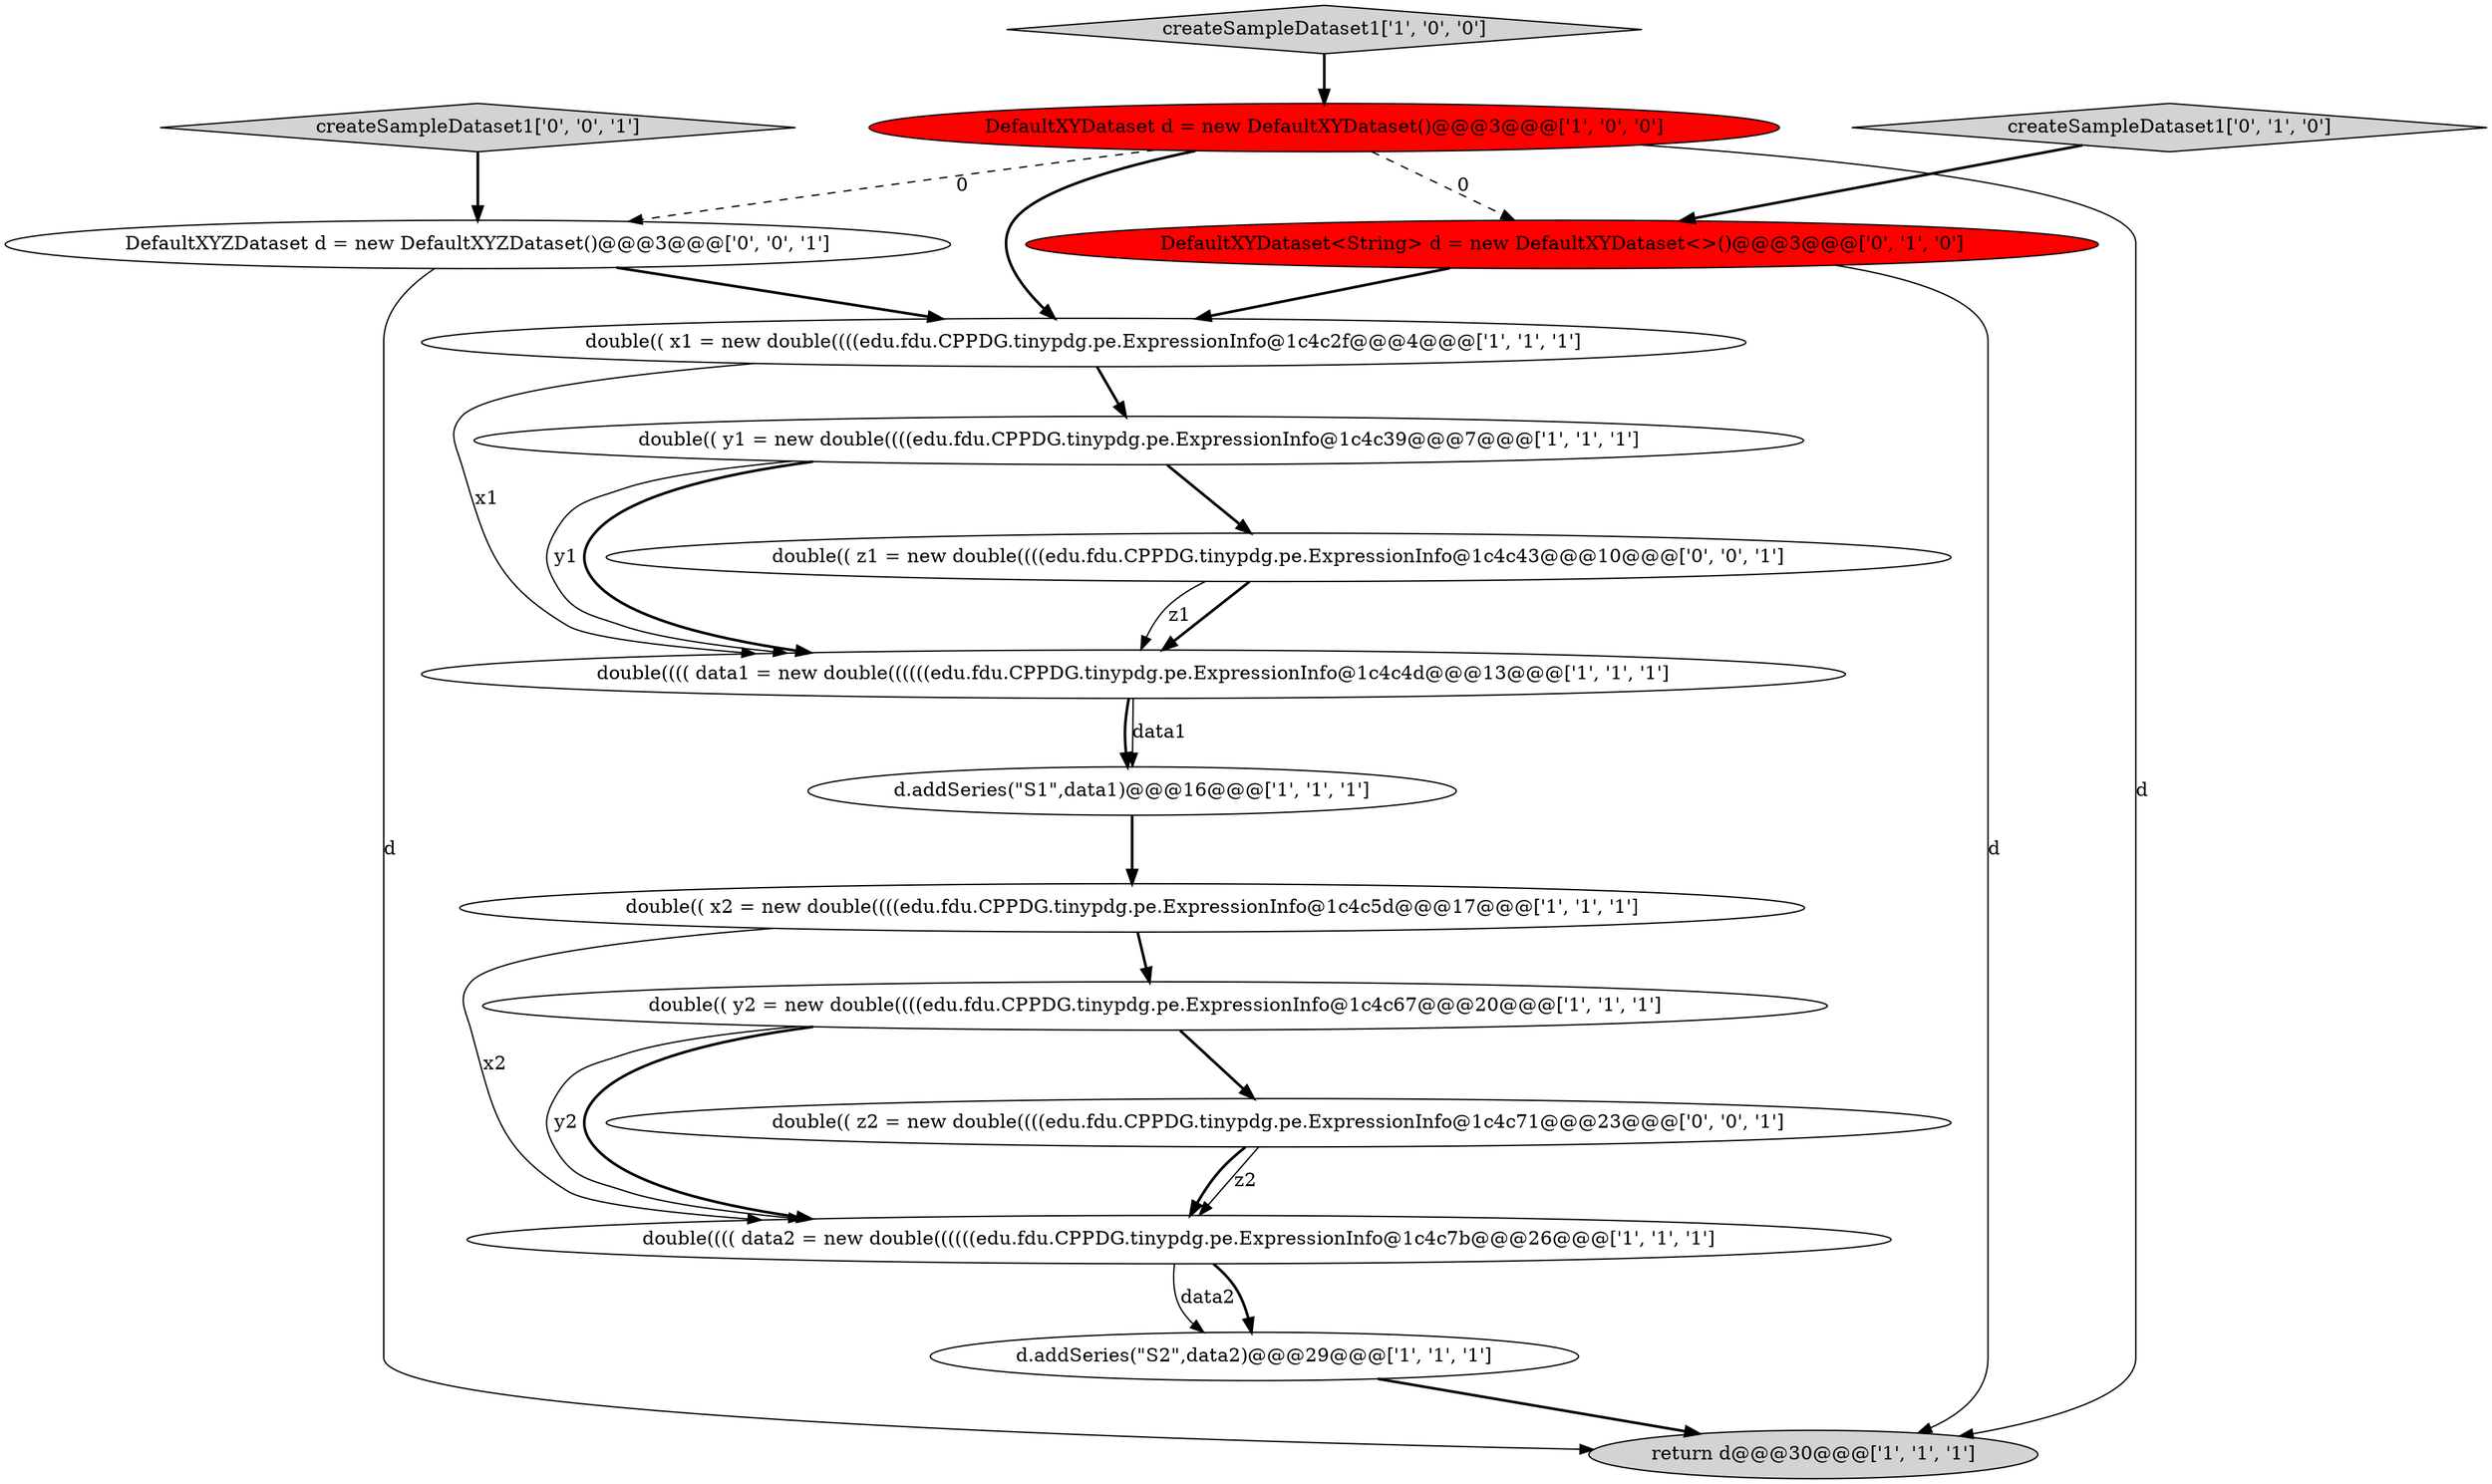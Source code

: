 digraph {
1 [style = filled, label = "DefaultXYDataset d = new DefaultXYDataset()@@@3@@@['1', '0', '0']", fillcolor = red, shape = ellipse image = "AAA1AAABBB1BBB"];
8 [style = filled, label = "double(( y2 = new double((((edu.fdu.CPPDG.tinypdg.pe.ExpressionInfo@1c4c67@@@20@@@['1', '1', '1']", fillcolor = white, shape = ellipse image = "AAA0AAABBB1BBB"];
14 [style = filled, label = "createSampleDataset1['0', '0', '1']", fillcolor = lightgray, shape = diamond image = "AAA0AAABBB3BBB"];
10 [style = filled, label = "createSampleDataset1['1', '0', '0']", fillcolor = lightgray, shape = diamond image = "AAA0AAABBB1BBB"];
15 [style = filled, label = "DefaultXYZDataset d = new DefaultXYZDataset()@@@3@@@['0', '0', '1']", fillcolor = white, shape = ellipse image = "AAA0AAABBB3BBB"];
7 [style = filled, label = "double(( x1 = new double((((edu.fdu.CPPDG.tinypdg.pe.ExpressionInfo@1c4c2f@@@4@@@['1', '1', '1']", fillcolor = white, shape = ellipse image = "AAA0AAABBB1BBB"];
0 [style = filled, label = "d.addSeries(\"S2\",data2)@@@29@@@['1', '1', '1']", fillcolor = white, shape = ellipse image = "AAA0AAABBB1BBB"];
3 [style = filled, label = "double(((( data1 = new double((((((edu.fdu.CPPDG.tinypdg.pe.ExpressionInfo@1c4c4d@@@13@@@['1', '1', '1']", fillcolor = white, shape = ellipse image = "AAA0AAABBB1BBB"];
11 [style = filled, label = "DefaultXYDataset<String> d = new DefaultXYDataset<>()@@@3@@@['0', '1', '0']", fillcolor = red, shape = ellipse image = "AAA1AAABBB2BBB"];
12 [style = filled, label = "createSampleDataset1['0', '1', '0']", fillcolor = lightgray, shape = diamond image = "AAA0AAABBB2BBB"];
4 [style = filled, label = "d.addSeries(\"S1\",data1)@@@16@@@['1', '1', '1']", fillcolor = white, shape = ellipse image = "AAA0AAABBB1BBB"];
5 [style = filled, label = "double(((( data2 = new double((((((edu.fdu.CPPDG.tinypdg.pe.ExpressionInfo@1c4c7b@@@26@@@['1', '1', '1']", fillcolor = white, shape = ellipse image = "AAA0AAABBB1BBB"];
13 [style = filled, label = "double(( z2 = new double((((edu.fdu.CPPDG.tinypdg.pe.ExpressionInfo@1c4c71@@@23@@@['0', '0', '1']", fillcolor = white, shape = ellipse image = "AAA0AAABBB3BBB"];
2 [style = filled, label = "double(( y1 = new double((((edu.fdu.CPPDG.tinypdg.pe.ExpressionInfo@1c4c39@@@7@@@['1', '1', '1']", fillcolor = white, shape = ellipse image = "AAA0AAABBB1BBB"];
16 [style = filled, label = "double(( z1 = new double((((edu.fdu.CPPDG.tinypdg.pe.ExpressionInfo@1c4c43@@@10@@@['0', '0', '1']", fillcolor = white, shape = ellipse image = "AAA0AAABBB3BBB"];
9 [style = filled, label = "double(( x2 = new double((((edu.fdu.CPPDG.tinypdg.pe.ExpressionInfo@1c4c5d@@@17@@@['1', '1', '1']", fillcolor = white, shape = ellipse image = "AAA0AAABBB1BBB"];
6 [style = filled, label = "return d@@@30@@@['1', '1', '1']", fillcolor = lightgray, shape = ellipse image = "AAA0AAABBB1BBB"];
4->9 [style = bold, label=""];
16->3 [style = bold, label=""];
15->7 [style = bold, label=""];
0->6 [style = bold, label=""];
1->15 [style = dashed, label="0"];
2->3 [style = bold, label=""];
7->3 [style = solid, label="x1"];
12->11 [style = bold, label=""];
9->5 [style = solid, label="x2"];
9->8 [style = bold, label=""];
1->7 [style = bold, label=""];
3->4 [style = bold, label=""];
2->16 [style = bold, label=""];
13->5 [style = solid, label="z2"];
5->0 [style = solid, label="data2"];
8->5 [style = bold, label=""];
5->0 [style = bold, label=""];
3->4 [style = solid, label="data1"];
7->2 [style = bold, label=""];
1->11 [style = dashed, label="0"];
11->6 [style = solid, label="d"];
13->5 [style = bold, label=""];
16->3 [style = solid, label="z1"];
14->15 [style = bold, label=""];
10->1 [style = bold, label=""];
15->6 [style = solid, label="d"];
2->3 [style = solid, label="y1"];
11->7 [style = bold, label=""];
8->13 [style = bold, label=""];
8->5 [style = solid, label="y2"];
1->6 [style = solid, label="d"];
}
